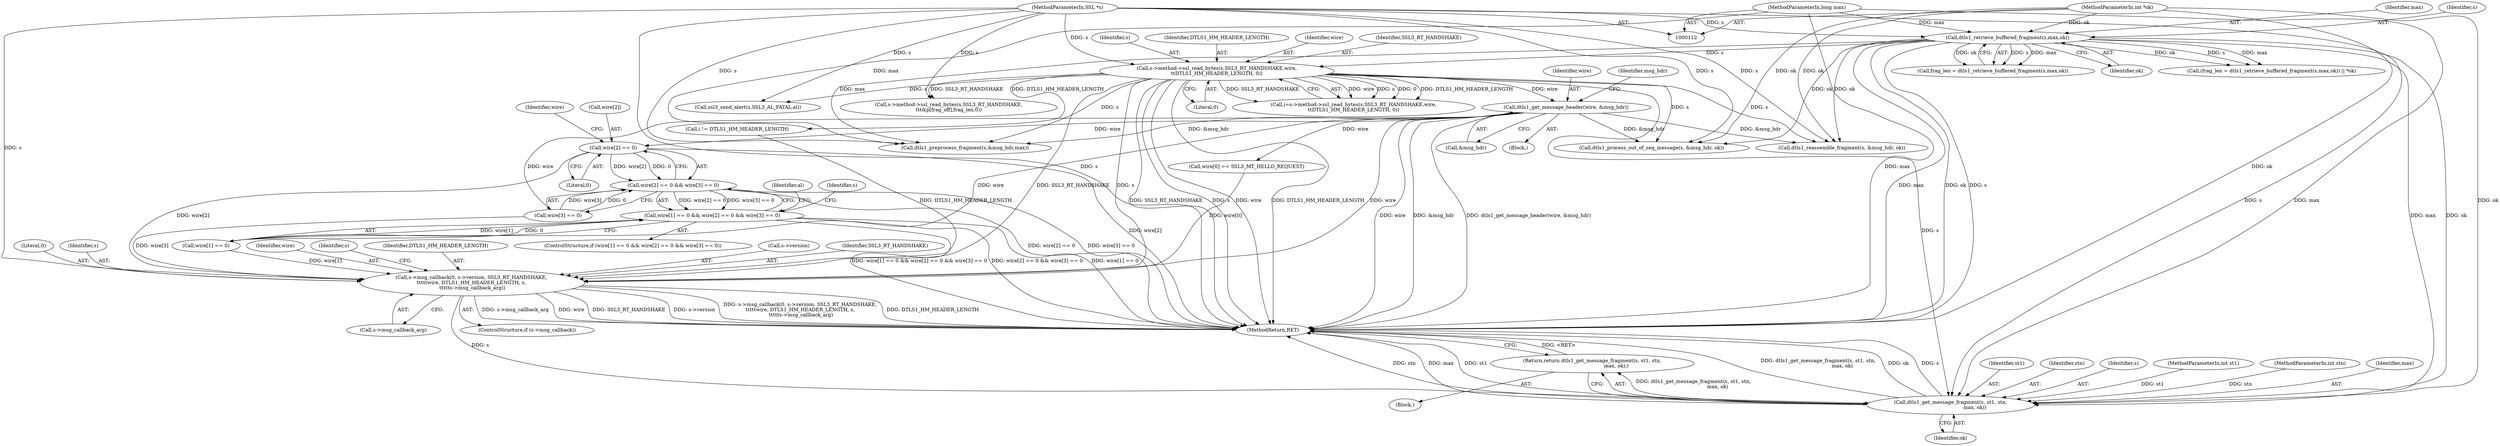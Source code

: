 digraph "1_openssl_d3152655d5319ce883c8e3ac4b99f8de4c59d846@array" {
"1000265" [label="(Call,wire[2] == 0)"];
"1000175" [label="(Call,dtls1_get_message_header(wire, &msg_hdr))"];
"1000141" [label="(Call,s->method->ssl_read_bytes(s,SSL3_RT_HANDSHAKE,wire,\n\t\tDTLS1_HM_HEADER_LENGTH, 0))"];
"1000130" [label="(Call,dtls1_retrieve_buffered_fragment(s,max,ok))"];
"1000113" [label="(MethodParameterIn,SSL *s)"];
"1000116" [label="(MethodParameterIn,long max)"];
"1000117" [label="(MethodParameterIn,int *ok)"];
"1000264" [label="(Call,wire[2] == 0 && wire[3] == 0)"];
"1000258" [label="(Call,wire[1] == 0 && wire[2] == 0 && wire[3] == 0)"];
"1000280" [label="(Call,s->msg_callback(0, s->version, SSL3_RT_HANDSHAKE, \n\t\t\t\t\twire, DTLS1_HM_HEADER_LENGTH, s, \n\t\t\t\t\ts->msg_callback_arg))"];
"1000298" [label="(Call,dtls1_get_message_fragment(s, st1, stn,\n                               max, ok))"];
"1000297" [label="(Return,return dtls1_get_message_fragment(s, st1, stn,\n                               max, ok);)"];
"1000300" [label="(Identifier,st1)"];
"1000346" [label="(Call,s->method->ssl_read_bytes(s,SSL3_RT_HANDSHAKE,\n\t\t\t&p[frag_off],frag_len,0))"];
"1000301" [label="(Identifier,stn)"];
"1000177" [label="(Call,&msg_hdr)"];
"1000316" [label="(Call,dtls1_preprocess_fragment(s,&msg_hdr,max))"];
"1000146" [label="(Literal,0)"];
"1000281" [label="(Literal,0)"];
"1000164" [label="(Call,i != DTLS1_HM_HEADER_LENGTH)"];
"1000139" [label="(Call,i=s->method->ssl_read_bytes(s,SSL3_RT_HANDSHAKE,wire,\n\t\tDTLS1_HM_HEADER_LENGTH, 0))"];
"1000401" [label="(Call,ssl3_send_alert(s,SSL3_AL_FATAL,al))"];
"1000176" [label="(Identifier,wire)"];
"1000276" [label="(ControlStructure,if (s->msg_callback))"];
"1000288" [label="(Identifier,s)"];
"1000269" [label="(Literal,0)"];
"1000230" [label="(Call,dtls1_reassemble_fragment(s, &msg_hdr, ok))"];
"1000299" [label="(Identifier,s)"];
"1000280" [label="(Call,s->msg_callback(0, s->version, SSL3_RT_HANDSHAKE, \n\t\t\t\t\twire, DTLS1_HM_HEADER_LENGTH, s, \n\t\t\t\t\ts->msg_callback_arg))"];
"1000183" [label="(Identifier,msg_hdr)"];
"1000275" [label="(Block,)"];
"1000251" [label="(Call,wire[0] == SSL3_MT_HELLO_REQUEST)"];
"1000113" [label="(MethodParameterIn,SSL *s)"];
"1000116" [label="(MethodParameterIn,long max)"];
"1000114" [label="(MethodParameterIn,int st1)"];
"1000307" [label="(Identifier,al)"];
"1000144" [label="(Identifier,wire)"];
"1000118" [label="(Block,)"];
"1000270" [label="(Call,wire[3] == 0)"];
"1000266" [label="(Call,wire[2])"];
"1000303" [label="(Identifier,ok)"];
"1000128" [label="(Call,frag_len = dtls1_retrieve_buffered_fragment(s,max,ok))"];
"1000286" [label="(Identifier,wire)"];
"1000133" [label="(Identifier,ok)"];
"1000294" [label="(Identifier,s)"];
"1000203" [label="(Call,dtls1_process_out_of_seq_message(s, &msg_hdr, ok))"];
"1000287" [label="(Identifier,DTLS1_HM_HEADER_LENGTH)"];
"1000131" [label="(Identifier,s)"];
"1000298" [label="(Call,dtls1_get_message_fragment(s, st1, stn,\n                               max, ok))"];
"1000278" [label="(Identifier,s)"];
"1000264" [label="(Call,wire[2] == 0 && wire[3] == 0)"];
"1000115" [label="(MethodParameterIn,int stn)"];
"1000289" [label="(Call,s->msg_callback_arg)"];
"1000143" [label="(Identifier,SSL3_RT_HANDSHAKE)"];
"1000302" [label="(Identifier,max)"];
"1000142" [label="(Identifier,s)"];
"1000265" [label="(Call,wire[2] == 0)"];
"1000417" [label="(MethodReturn,RET)"];
"1000130" [label="(Call,dtls1_retrieve_buffered_fragment(s,max,ok))"];
"1000282" [label="(Call,s->version)"];
"1000285" [label="(Identifier,SSL3_RT_HANDSHAKE)"];
"1000132" [label="(Identifier,max)"];
"1000259" [label="(Call,wire[1] == 0)"];
"1000127" [label="(Call,(frag_len = dtls1_retrieve_buffered_fragment(s,max,ok)) || *ok)"];
"1000175" [label="(Call,dtls1_get_message_header(wire, &msg_hdr))"];
"1000141" [label="(Call,s->method->ssl_read_bytes(s,SSL3_RT_HANDSHAKE,wire,\n\t\tDTLS1_HM_HEADER_LENGTH, 0))"];
"1000117" [label="(MethodParameterIn,int *ok)"];
"1000297" [label="(Return,return dtls1_get_message_fragment(s, st1, stn,\n                               max, ok);)"];
"1000272" [label="(Identifier,wire)"];
"1000257" [label="(ControlStructure,if (wire[1] == 0 && wire[2] == 0 && wire[3] == 0))"];
"1000258" [label="(Call,wire[1] == 0 && wire[2] == 0 && wire[3] == 0)"];
"1000145" [label="(Identifier,DTLS1_HM_HEADER_LENGTH)"];
"1000265" -> "1000264"  [label="AST: "];
"1000265" -> "1000269"  [label="CFG: "];
"1000266" -> "1000265"  [label="AST: "];
"1000269" -> "1000265"  [label="AST: "];
"1000272" -> "1000265"  [label="CFG: "];
"1000264" -> "1000265"  [label="CFG: "];
"1000265" -> "1000417"  [label="DDG: wire[2]"];
"1000265" -> "1000264"  [label="DDG: wire[2]"];
"1000265" -> "1000264"  [label="DDG: 0"];
"1000175" -> "1000265"  [label="DDG: wire"];
"1000265" -> "1000280"  [label="DDG: wire[2]"];
"1000175" -> "1000118"  [label="AST: "];
"1000175" -> "1000177"  [label="CFG: "];
"1000176" -> "1000175"  [label="AST: "];
"1000177" -> "1000175"  [label="AST: "];
"1000183" -> "1000175"  [label="CFG: "];
"1000175" -> "1000417"  [label="DDG: wire"];
"1000175" -> "1000417"  [label="DDG: &msg_hdr"];
"1000175" -> "1000417"  [label="DDG: dtls1_get_message_header(wire, &msg_hdr)"];
"1000141" -> "1000175"  [label="DDG: wire"];
"1000175" -> "1000203"  [label="DDG: &msg_hdr"];
"1000175" -> "1000230"  [label="DDG: &msg_hdr"];
"1000175" -> "1000251"  [label="DDG: wire"];
"1000175" -> "1000259"  [label="DDG: wire"];
"1000175" -> "1000270"  [label="DDG: wire"];
"1000175" -> "1000280"  [label="DDG: wire"];
"1000175" -> "1000316"  [label="DDG: &msg_hdr"];
"1000141" -> "1000139"  [label="AST: "];
"1000141" -> "1000146"  [label="CFG: "];
"1000142" -> "1000141"  [label="AST: "];
"1000143" -> "1000141"  [label="AST: "];
"1000144" -> "1000141"  [label="AST: "];
"1000145" -> "1000141"  [label="AST: "];
"1000146" -> "1000141"  [label="AST: "];
"1000139" -> "1000141"  [label="CFG: "];
"1000141" -> "1000417"  [label="DDG: s"];
"1000141" -> "1000417"  [label="DDG: wire"];
"1000141" -> "1000417"  [label="DDG: DTLS1_HM_HEADER_LENGTH"];
"1000141" -> "1000417"  [label="DDG: SSL3_RT_HANDSHAKE"];
"1000141" -> "1000139"  [label="DDG: wire"];
"1000141" -> "1000139"  [label="DDG: s"];
"1000141" -> "1000139"  [label="DDG: 0"];
"1000141" -> "1000139"  [label="DDG: DTLS1_HM_HEADER_LENGTH"];
"1000141" -> "1000139"  [label="DDG: SSL3_RT_HANDSHAKE"];
"1000130" -> "1000141"  [label="DDG: s"];
"1000113" -> "1000141"  [label="DDG: s"];
"1000141" -> "1000164"  [label="DDG: DTLS1_HM_HEADER_LENGTH"];
"1000141" -> "1000203"  [label="DDG: s"];
"1000141" -> "1000230"  [label="DDG: s"];
"1000141" -> "1000280"  [label="DDG: SSL3_RT_HANDSHAKE"];
"1000141" -> "1000280"  [label="DDG: s"];
"1000141" -> "1000298"  [label="DDG: s"];
"1000141" -> "1000316"  [label="DDG: s"];
"1000141" -> "1000346"  [label="DDG: SSL3_RT_HANDSHAKE"];
"1000141" -> "1000401"  [label="DDG: s"];
"1000130" -> "1000128"  [label="AST: "];
"1000130" -> "1000133"  [label="CFG: "];
"1000131" -> "1000130"  [label="AST: "];
"1000132" -> "1000130"  [label="AST: "];
"1000133" -> "1000130"  [label="AST: "];
"1000128" -> "1000130"  [label="CFG: "];
"1000130" -> "1000417"  [label="DDG: max"];
"1000130" -> "1000417"  [label="DDG: ok"];
"1000130" -> "1000417"  [label="DDG: s"];
"1000130" -> "1000127"  [label="DDG: s"];
"1000130" -> "1000127"  [label="DDG: max"];
"1000130" -> "1000127"  [label="DDG: ok"];
"1000130" -> "1000128"  [label="DDG: s"];
"1000130" -> "1000128"  [label="DDG: max"];
"1000130" -> "1000128"  [label="DDG: ok"];
"1000113" -> "1000130"  [label="DDG: s"];
"1000116" -> "1000130"  [label="DDG: max"];
"1000117" -> "1000130"  [label="DDG: ok"];
"1000130" -> "1000203"  [label="DDG: ok"];
"1000130" -> "1000230"  [label="DDG: ok"];
"1000130" -> "1000298"  [label="DDG: max"];
"1000130" -> "1000298"  [label="DDG: ok"];
"1000130" -> "1000316"  [label="DDG: max"];
"1000113" -> "1000112"  [label="AST: "];
"1000113" -> "1000417"  [label="DDG: s"];
"1000113" -> "1000203"  [label="DDG: s"];
"1000113" -> "1000230"  [label="DDG: s"];
"1000113" -> "1000280"  [label="DDG: s"];
"1000113" -> "1000298"  [label="DDG: s"];
"1000113" -> "1000316"  [label="DDG: s"];
"1000113" -> "1000346"  [label="DDG: s"];
"1000113" -> "1000401"  [label="DDG: s"];
"1000116" -> "1000112"  [label="AST: "];
"1000116" -> "1000417"  [label="DDG: max"];
"1000116" -> "1000298"  [label="DDG: max"];
"1000116" -> "1000316"  [label="DDG: max"];
"1000117" -> "1000112"  [label="AST: "];
"1000117" -> "1000417"  [label="DDG: ok"];
"1000117" -> "1000203"  [label="DDG: ok"];
"1000117" -> "1000230"  [label="DDG: ok"];
"1000117" -> "1000298"  [label="DDG: ok"];
"1000264" -> "1000258"  [label="AST: "];
"1000264" -> "1000270"  [label="CFG: "];
"1000270" -> "1000264"  [label="AST: "];
"1000258" -> "1000264"  [label="CFG: "];
"1000264" -> "1000417"  [label="DDG: wire[2] == 0"];
"1000264" -> "1000417"  [label="DDG: wire[3] == 0"];
"1000264" -> "1000258"  [label="DDG: wire[2] == 0"];
"1000264" -> "1000258"  [label="DDG: wire[3] == 0"];
"1000270" -> "1000264"  [label="DDG: wire[3]"];
"1000270" -> "1000264"  [label="DDG: 0"];
"1000258" -> "1000257"  [label="AST: "];
"1000258" -> "1000259"  [label="CFG: "];
"1000259" -> "1000258"  [label="AST: "];
"1000278" -> "1000258"  [label="CFG: "];
"1000307" -> "1000258"  [label="CFG: "];
"1000258" -> "1000417"  [label="DDG: wire[1] == 0"];
"1000258" -> "1000417"  [label="DDG: wire[2] == 0 && wire[3] == 0"];
"1000258" -> "1000417"  [label="DDG: wire[1] == 0 && wire[2] == 0 && wire[3] == 0"];
"1000259" -> "1000258"  [label="DDG: wire[1]"];
"1000259" -> "1000258"  [label="DDG: 0"];
"1000280" -> "1000276"  [label="AST: "];
"1000280" -> "1000289"  [label="CFG: "];
"1000281" -> "1000280"  [label="AST: "];
"1000282" -> "1000280"  [label="AST: "];
"1000285" -> "1000280"  [label="AST: "];
"1000286" -> "1000280"  [label="AST: "];
"1000287" -> "1000280"  [label="AST: "];
"1000288" -> "1000280"  [label="AST: "];
"1000289" -> "1000280"  [label="AST: "];
"1000294" -> "1000280"  [label="CFG: "];
"1000280" -> "1000417"  [label="DDG: wire"];
"1000280" -> "1000417"  [label="DDG: SSL3_RT_HANDSHAKE"];
"1000280" -> "1000417"  [label="DDG: s->version"];
"1000280" -> "1000417"  [label="DDG: s->msg_callback(0, s->version, SSL3_RT_HANDSHAKE, \n\t\t\t\t\twire, DTLS1_HM_HEADER_LENGTH, s, \n\t\t\t\t\ts->msg_callback_arg)"];
"1000280" -> "1000417"  [label="DDG: DTLS1_HM_HEADER_LENGTH"];
"1000280" -> "1000417"  [label="DDG: s->msg_callback_arg"];
"1000259" -> "1000280"  [label="DDG: wire[1]"];
"1000251" -> "1000280"  [label="DDG: wire[0]"];
"1000270" -> "1000280"  [label="DDG: wire[3]"];
"1000164" -> "1000280"  [label="DDG: DTLS1_HM_HEADER_LENGTH"];
"1000280" -> "1000298"  [label="DDG: s"];
"1000298" -> "1000297"  [label="AST: "];
"1000298" -> "1000303"  [label="CFG: "];
"1000299" -> "1000298"  [label="AST: "];
"1000300" -> "1000298"  [label="AST: "];
"1000301" -> "1000298"  [label="AST: "];
"1000302" -> "1000298"  [label="AST: "];
"1000303" -> "1000298"  [label="AST: "];
"1000297" -> "1000298"  [label="CFG: "];
"1000298" -> "1000417"  [label="DDG: dtls1_get_message_fragment(s, st1, stn,\n                               max, ok)"];
"1000298" -> "1000417"  [label="DDG: ok"];
"1000298" -> "1000417"  [label="DDG: s"];
"1000298" -> "1000417"  [label="DDG: stn"];
"1000298" -> "1000417"  [label="DDG: max"];
"1000298" -> "1000417"  [label="DDG: st1"];
"1000298" -> "1000297"  [label="DDG: dtls1_get_message_fragment(s, st1, stn,\n                               max, ok)"];
"1000115" -> "1000298"  [label="DDG: stn"];
"1000114" -> "1000298"  [label="DDG: st1"];
"1000297" -> "1000275"  [label="AST: "];
"1000417" -> "1000297"  [label="CFG: "];
"1000297" -> "1000417"  [label="DDG: <RET>"];
}
